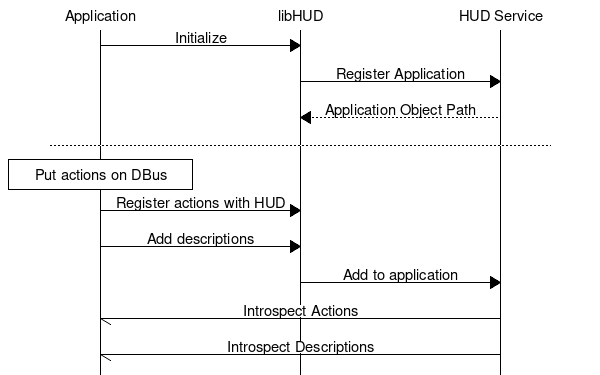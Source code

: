 msc {
	app [label="Application"], libhud [label="libHUD"], hud [label="HUD Service"];

	app => libhud [label="Initialize"];
	libhud => hud [label="Register Application"];
	hud >> libhud [label="Application Object Path"];

	---;

	app box app [label="Put actions on DBus"];
	app => libhud [label="Register actions with HUD"];
	app => libhud [label="Add descriptions"];
	libhud => hud [label="Add to application"];

	hud -> app [label="Introspect Actions"];
	hud -> app [label="Introspect Descriptions"];

}
